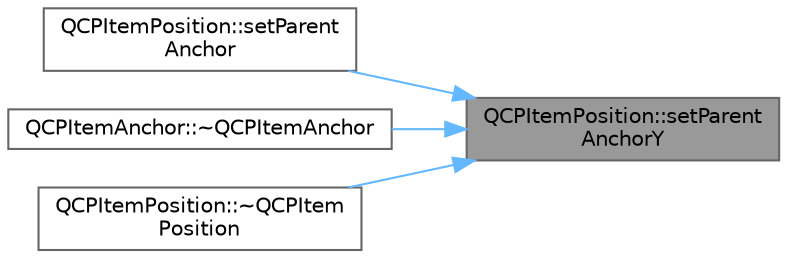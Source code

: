 digraph "QCPItemPosition::setParentAnchorY"
{
 // LATEX_PDF_SIZE
  bgcolor="transparent";
  edge [fontname=Helvetica,fontsize=10,labelfontname=Helvetica,labelfontsize=10];
  node [fontname=Helvetica,fontsize=10,shape=box,height=0.2,width=0.4];
  rankdir="RL";
  Node1 [label="QCPItemPosition::setParent\lAnchorY",height=0.2,width=0.4,color="gray40", fillcolor="grey60", style="filled", fontcolor="black",tooltip=" "];
  Node1 -> Node2 [dir="back",color="steelblue1",style="solid"];
  Node2 [label="QCPItemPosition::setParent\lAnchor",height=0.2,width=0.4,color="grey40", fillcolor="white", style="filled",URL="$class_q_c_p_item_position.html#ac094d67a95d2dceafa0d50b9db3a7e51",tooltip=" "];
  Node1 -> Node3 [dir="back",color="steelblue1",style="solid"];
  Node3 [label="QCPItemAnchor::~QCPItemAnchor",height=0.2,width=0.4,color="grey40", fillcolor="white", style="filled",URL="$class_q_c_p_item_anchor.html#a1868559407600688ee4d1a4621e81ceb",tooltip=" "];
  Node1 -> Node4 [dir="back",color="steelblue1",style="solid"];
  Node4 [label="QCPItemPosition::~QCPItem\lPosition",height=0.2,width=0.4,color="grey40", fillcolor="white", style="filled",URL="$class_q_c_p_item_position.html#ad8a289016f7a62332f9c865c39ab2047",tooltip=" "];
}

